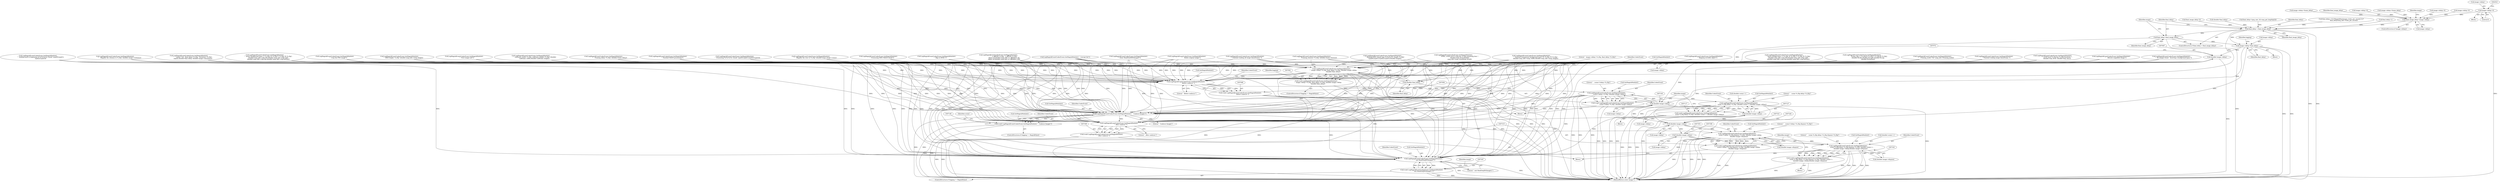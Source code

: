 digraph "0_ImageMagick_9eedb5660f1704cde8e8cd784c5c2a09dd2fd60f_0@pointer" {
"1002517" [label="(Call,image->delay=0)"];
"1007035" [label="(Call,final_image_delay=image->delay)"];
"1007045" [label="(Call,final_delay < final_image_delay)"];
"1007048" [label="(Call,final_delay=final_image_delay)"];
"1007051" [label="(Call,image->delay=final_delay)"];
"1007066" [label="(Call,(double) image->delay)"];
"1007062" [label="(Call,LogMagickEvent(CoderEvent,GetMagickModule(),\n        \"  image->delay=%.20g, final_delay=%.20g\",(double) image->delay,\n        (double) final_delay))"];
"1007060" [label="(Call,(void) LogMagickEvent(CoderEvent,GetMagickModule(),\n        \"  image->delay=%.20g, final_delay=%.20g\",(double) image->delay,\n        (double) final_delay))"];
"1007089" [label="(Call,LogMagickEvent(CoderEvent,GetMagickModule(),\n        \"  Before coalesce:\"))"];
"1007087" [label="(Call,(void) LogMagickEvent(CoderEvent,GetMagickModule(),\n        \"  Before coalesce:\"))"];
"1007095" [label="(Call,LogMagickEvent(CoderEvent,GetMagickModule(),\n        \"    scene 0 delay=%.20g\",(double) image->delay))"];
"1007093" [label="(Call,(void) LogMagickEvent(CoderEvent,GetMagickModule(),\n        \"    scene 0 delay=%.20g\",(double) image->delay))"];
"1007118" [label="(Call,LogMagickEvent(CoderEvent,GetMagickModule(),\n          \"    scene %.20g delay=%.20g\",(double) scene++,(double) image->delay))"];
"1007116" [label="(Call,(void) LogMagickEvent(CoderEvent,GetMagickModule(),\n          \"    scene %.20g delay=%.20g\",(double) scene++,(double) image->delay))"];
"1007147" [label="(Call,LogMagickEvent(CoderEvent,GetMagickModule(),\"  Coalesce Images\"))"];
"1007145" [label="(Call,(void) LogMagickEvent(CoderEvent,GetMagickModule(),\"  Coalesce Images\"))"];
"1007310" [label="(Call,LogMagickEvent(CoderEvent,GetMagickModule(),\n        \"  After coalesce:\"))"];
"1007308" [label="(Call,(void) LogMagickEvent(CoderEvent,GetMagickModule(),\n        \"  After coalesce:\"))"];
"1007316" [label="(Call,LogMagickEvent(CoderEvent,GetMagickModule(),\n        \"    scene 0 delay=%.20g dispose=%.20g\",(double) image->delay,\n        (double) image->dispose))"];
"1007314" [label="(Call,(void) LogMagickEvent(CoderEvent,GetMagickModule(),\n        \"    scene 0 delay=%.20g dispose=%.20g\",(double) image->delay,\n        (double) image->dispose))"];
"1007344" [label="(Call,LogMagickEvent(CoderEvent,GetMagickModule(),\n          \"    scene %.20g delay=%.20g dispose=%.20g\",(double) scene++,\n          (double) image->delay,(double) image->dispose))"];
"1007342" [label="(Call,(void) LogMagickEvent(CoderEvent,GetMagickModule(),\n          \"    scene %.20g delay=%.20g dispose=%.20g\",(double) scene++,\n          (double) image->delay,(double) image->dispose))"];
"1007368" [label="(Call,LogMagickEvent(CoderEvent,GetMagickModule(),\n      \"  exit ReadOneJNGImage();\"))"];
"1007366" [label="(Call,(void) LogMagickEvent(CoderEvent,GetMagickModule(),\n      \"  exit ReadOneJNGImage();\"))"];
"1007099" [label="(Call,(double) image->delay)"];
"1007126" [label="(Call,(double) image->delay)"];
"1007320" [label="(Call,(double) image->delay)"];
"1007352" [label="(Call,(double) image->delay)"];
"1007071" [label="(Call,(double) final_delay)"];
"1007320" [label="(Call,(double) image->delay)"];
"1007065" [label="(Literal,\"  image->delay=%.20g, final_delay=%.20g\")"];
"1007347" [label="(Literal,\"    scene %.20g delay=%.20g dispose=%.20g\")"];
"1007362" [label="(ControlStructure,if (logging != MagickFalse))"];
"1007045" [label="(Call,final_delay < final_image_delay)"];
"1004585" [label="(Call,image->delay=frame_delay)"];
"1007122" [label="(Call,(double) scene++)"];
"1007316" [label="(Call,LogMagickEvent(CoderEvent,GetMagickModule(),\n        \"    scene 0 delay=%.20g dispose=%.20g\",(double) image->delay,\n        (double) image->dispose))"];
"1007044" [label="(ControlStructure,if (final_delay < final_image_delay))"];
"1007308" [label="(Call,(void) LogMagickEvent(CoderEvent,GetMagickModule(),\n        \"  After coalesce:\"))"];
"1006373" [label="(Call,LogMagickEvent(CoderEvent,GetMagickModule(),\n                \"  Crop the PNG image\"))"];
"1007093" [label="(Call,(void) LogMagickEvent(CoderEvent,GetMagickModule(),\n        \"    scene 0 delay=%.20g\",(double) image->delay))"];
"1001307" [label="(Call,LogMagickEvent(CoderEvent,GetMagickModule(),\n                          \"  x_off[%d]: %.20g,  y_off[%d]: %.20g\",\n                          object_id,(double) mng_info->x_off[object_id],\n                          object_id,(double) mng_info->y_off[object_id]))"];
"1007120" [label="(Call,GetMagickModule())"];
"1007317" [label="(Identifier,CoderEvent)"];
"1006666" [label="(Call,LogMagickEvent(CoderEvent,GetMagickModule(),\n          \"  Finished reading image datastream.\"))"];
"1007313" [label="(Literal,\"  After coalesce:\")"];
"1007318" [label="(Call,GetMagickModule())"];
"1004318" [label="(Call,LogMagickEvent(CoderEvent,GetMagickModule(),\n                    \"  Inserted transparent background layer, W=%.20g, H=%.20g\",\n                    (double) mng_info->mng_width,(double) mng_info->mng_height))"];
"1007063" [label="(Identifier,CoderEvent)"];
"1007035" [label="(Call,final_image_delay=image->delay)"];
"1007128" [label="(Call,image->delay)"];
"1007141" [label="(ControlStructure,if (logging != MagickFalse))"];
"1007090" [label="(Identifier,CoderEvent)"];
"1007319" [label="(Literal,\"    scene 0 delay=%.20g dispose=%.20g\")"];
"1007368" [label="(Call,LogMagickEvent(CoderEvent,GetMagickModule(),\n      \"  exit ReadOneJNGImage();\"))"];
"1006215" [label="(Call,LogMagickEvent(CoderEvent,GetMagickModule(),\n                    \"  Finished MAGN processing\"))"];
"1007374" [label="(MethodReturn,static Image *)"];
"1001037" [label="(Call,final_delay=(png_uint_32) mng_get_long(&p[2]))"];
"1002408" [label="(Block,)"];
"1007352" [label="(Call,(double) image->delay)"];
"1007062" [label="(Call,LogMagickEvent(CoderEvent,GetMagickModule(),\n        \"  image->delay=%.20g, final_delay=%.20g\",(double) image->delay,\n        (double) final_delay))"];
"1007121" [label="(Literal,\"    scene %.20g delay=%.20g\")"];
"1007346" [label="(Call,GetMagickModule())"];
"1002532" [label="(Call,LogMagickEvent(CoderEvent,GetMagickModule(),\n                    \"  Insert backgd layer, L=%.20g, R=%.20g T=%.20g, B=%.20g\",\n                    (double) mng_info->clip.left,(double) mng_info->clip.right,\n                    (double) mng_info->clip.top,(double) mng_info->clip.bottom))"];
"1002386" [label="(Call,LogMagickEvent(CoderEvent,GetMagickModule(),\n                \"   subframe_width=%.20g, subframe_height=%.20g\",(double)\n                subframe_width,(double) subframe_height))"];
"1006901" [label="(Call,LogMagickEvent(CoderEvent,GetMagickModule(),\"  Corrupt list\"))"];
"1007089" [label="(Call,LogMagickEvent(CoderEvent,GetMagickModule(),\n        \"  Before coalesce:\"))"];
"1002085" [label="(Call,LogMagickEvent(CoderEvent,GetMagickModule(),\n                \"    Framing_mode=%d\",mng_info->framing_mode))"];
"1007369" [label="(Identifier,CoderEvent)"];
"1005016" [label="(Call,LogMagickEvent(CoderEvent,GetMagickModule(),\n                    \"    Allocate magnified image\"))"];
"1007047" [label="(Identifier,final_image_delay)"];
"1007046" [label="(Identifier,final_delay)"];
"1007037" [label="(Call,image->delay)"];
"1005193" [label="(Call,LogMagickEvent(CoderEvent,GetMagickModule(),\n                    \"    Magnify the rows to %.20g\",(double) large_image->rows))"];
"1000457" [label="(Call,LogMagickEvent(CoderEvent,GetMagickModule(),\n           \"  Reading MNG chunk type %c%c%c%c, length: %.20g\",\n           type[0],type[1],type[2],type[3],(double) length))"];
"1007078" [label="(Block,)"];
"1007048" [label="(Call,final_delay=final_image_delay)"];
"1007099" [label="(Call,(double) image->delay)"];
"1007041" [label="(Identifier,image)"];
"1007337" [label="(Block,)"];
"1007101" [label="(Call,image->delay)"];
"1007149" [label="(Call,GetMagickModule())"];
"1007076" [label="(Identifier,logging)"];
"1002305" [label="(Call,LogMagickEvent(CoderEvent,GetMagickModule(),\n                            \"    Frame_clip: L=%.20g R=%.20g T=%.20g B=%.20g\",\n                            (double) fb.left,(double) fb.right,(double) fb.top,\n                            (double) fb.bottom))"];
"1007111" [label="(Block,)"];
"1007370" [label="(Call,GetMagickModule())"];
"1003010" [label="(Call,LogMagickEvent(CoderEvent,GetMagickModule(),\n                    \"  LOOP level %.20g has %.20g iterations \",\n                    (double) loop_level, (double) loop_iters))"];
"1006713" [label="(Call,LogMagickEvent(CoderEvent,GetMagickModule(),\n          \"  No images found.  Inserting a background layer.\"))"];
"1007107" [label="(Identifier,image)"];
"1007348" [label="(Call,(double) scene++)"];
"1002518" [label="(Call,image->delay)"];
"1007060" [label="(Call,(void) LogMagickEvent(CoderEvent,GetMagickModule(),\n        \"  image->delay=%.20g, final_delay=%.20g\",(double) image->delay,\n        (double) final_delay))"];
"1007095" [label="(Call,LogMagickEvent(CoderEvent,GetMagickModule(),\n        \"    scene 0 delay=%.20g\",(double) image->delay))"];
"1007091" [label="(Call,GetMagickModule())"];
"1004405" [label="(Call,image->delay=0)"];
"1007053" [label="(Identifier,image)"];
"1002199" [label="(Call,LogMagickEvent(CoderEvent,GetMagickModule(),\n                            \"    Framing_delay=%.20g\",(double) frame_delay))"];
"1007310" [label="(Call,LogMagickEvent(CoderEvent,GetMagickModule(),\n        \"  After coalesce:\"))"];
"1002260" [label="(Call,LogMagickEvent(CoderEvent,GetMagickModule(),\n                            \"    Framing_timeout=%.20g\",(double) frame_timeout))"];
"1007092" [label="(Literal,\"  Before coalesce:\")"];
"1007068" [label="(Call,image->delay)"];
"1007051" [label="(Call,image->delay=final_delay)"];
"1007371" [label="(Literal,\"  exit ReadOneJNGImage();\")"];
"1004091" [label="(Call,LogMagickEvent(CoderEvent,GetMagickModule(),\n                \"  Skipping invisible object\"))"];
"1005747" [label="(Call,LogMagickEvent(CoderEvent,GetMagickModule(),\n                    \"    Magnify the columns to %.20g\",(double) image->columns))"];
"1007299" [label="(Block,)"];
"1007150" [label="(Literal,\"  Coalesce Images\")"];
"1007097" [label="(Call,GetMagickModule())"];
"1002517" [label="(Call,image->delay=0)"];
"1007119" [label="(Identifier,CoderEvent)"];
"1007148" [label="(Identifier,CoderEvent)"];
"1002521" [label="(Literal,0)"];
"1007031" [label="(ControlStructure,if (image->delay))"];
"1007152" [label="(Identifier,scene)"];
"1007312" [label="(Call,GetMagickModule())"];
"1007354" [label="(Call,image->delay)"];
"1004252" [label="(Call,image->delay=0)"];
"1001077" [label="(Call,LogMagickEvent(CoderEvent,GetMagickModule(),\n                  \"    repeat=%d,  final_delay=%.20g,  iterations=%.20g\",\n                  repeat,(double) final_delay, (double) image->iterations))"];
"1000269" [label="(Call,LogMagickEvent(CoderEvent,GetMagickModule(),\n    \"  Enter ReadOneMNGImage()\"))"];
"1005726" [label="(Call,LogMagickEvent(CoderEvent,GetMagickModule(),\n                    \"    Delete original image\"))"];
"1007058" [label="(Identifier,logging)"];
"1006999" [label="(Call,final_delay=1UL*MagickMax(image->ticks_per_second,1L)*\n            final_delay/mng_info->ticks_per_second)"];
"1007333" [label="(Identifier,image)"];
"1002050" [label="(Call,image->delay=frame_delay)"];
"1006687" [label="(Call,LogMagickEvent(CoderEvent,GetMagickModule(),\n      \"  Finished reading all image datastreams.\"))"];
"1007049" [label="(Identifier,final_delay)"];
"1007311" [label="(Identifier,CoderEvent)"];
"1007366" [label="(Call,(void) LogMagickEvent(CoderEvent,GetMagickModule(),\n      \"  exit ReadOneJNGImage();\"))"];
"1007145" [label="(Call,(void) LogMagickEvent(CoderEvent,GetMagickModule(),\"  Coalesce Images\"))"];
"1000369" [label="(Call,final_delay=1)"];
"1007116" [label="(Call,(void) LogMagickEvent(CoderEvent,GetMagickModule(),\n          \"    scene %.20g delay=%.20g\",(double) scene++,(double) image->delay))"];
"1007020" [label="(Call,final_image_delay=0)"];
"1007357" [label="(Call,(double) image->dispose)"];
"1007052" [label="(Call,image->delay)"];
"1007071" [label="(Call,(double) final_delay)"];
"1007147" [label="(Call,LogMagickEvent(CoderEvent,GetMagickModule(),\"  Coalesce Images\"))"];
"1007342" [label="(Call,(void) LogMagickEvent(CoderEvent,GetMagickModule(),\n          \"    scene %.20g delay=%.20g dispose=%.20g\",(double) scene++,\n          (double) image->delay,(double) image->dispose))"];
"1007373" [label="(Identifier,image)"];
"1004650" [label="(Call,LogMagickEvent(CoderEvent,GetMagickModule(),\n            \"  Seeking back to beginning of %c%c%c%c chunk\",type[0],type[1],\n            type[2],type[3]))"];
"1004476" [label="(Call,LogMagickEvent(CoderEvent,GetMagickModule(),\n                \"  Insert background layer, L=%.20g, R=%.20g T=%.20g, B=%.20g\",\n                (double) mng_info->clip.left,(double) mng_info->clip.right,\n                (double) mng_info->clip.top,(double) mng_info->clip.bottom))"];
"1007118" [label="(Call,LogMagickEvent(CoderEvent,GetMagickModule(),\n          \"    scene %.20g delay=%.20g\",(double) scene++,(double) image->delay))"];
"1000775" [label="(Call,LogMagickEvent(CoderEvent,GetMagickModule(),\n                  \"  MNG height: %.20g\",(double) mng_info->mng_height))"];
"1007345" [label="(Identifier,CoderEvent)"];
"1007126" [label="(Call,(double) image->delay)"];
"1007036" [label="(Identifier,final_image_delay)"];
"1006943" [label="(Call,LogMagickEvent(CoderEvent,GetMagickModule(),\n            \"  First image null\"))"];
"1007096" [label="(Identifier,CoderEvent)"];
"1004048" [label="(Call,LogMagickEvent(CoderEvent,GetMagickModule(),\n            \"  Processing %c%c%c%c chunk\",type[0],type[1],type[2],type[3]))"];
"1007098" [label="(Literal,\"    scene 0 delay=%.20g\")"];
"1007314" [label="(Call,(void) LogMagickEvent(CoderEvent,GetMagickModule(),\n        \"    scene 0 delay=%.20g dispose=%.20g\",(double) image->delay,\n        (double) image->dispose))"];
"1007055" [label="(Identifier,final_delay)"];
"1004786" [label="(Call,LogMagickEvent(CoderEvent,GetMagickModule(),\n                \"  Processing MNG MAGN chunk\"))"];
"1007344" [label="(Call,LogMagickEvent(CoderEvent,GetMagickModule(),\n          \"    scene %.20g delay=%.20g dispose=%.20g\",(double) scene++,\n          (double) image->delay,(double) image->dispose))"];
"1000676" [label="(Call,LogMagickEvent(CoderEvent,GetMagickModule(),\n                \"  Skip to IEND.\"))"];
"1007322" [label="(Call,image->delay)"];
"1007050" [label="(Identifier,final_image_delay)"];
"1001082" [label="(Call,(double) final_delay)"];
"1007087" [label="(Call,(void) LogMagickEvent(CoderEvent,GetMagickModule(),\n        \"  Before coalesce:\"))"];
"1007064" [label="(Call,GetMagickModule())"];
"1004594" [label="(Call,image->delay=0)"];
"1007066" [label="(Call,(double) image->delay)"];
"1007325" [label="(Call,(double) image->dispose)"];
"1007056" [label="(ControlStructure,if (logging != MagickFalse))"];
"1003126" [label="(Call,LogMagickEvent(CoderEvent,GetMagickModule(),\n                          \"  ENDL: LOOP level %.20g has %.20g remaining iters \",\n                            (double) loop_level,(double)\n                            mng_info->loop_count[loop_level]))"];
"1000181" [label="(Block,)"];
"1007073" [label="(Identifier,final_delay)"];
"1002517" -> "1002408"  [label="AST: "];
"1002517" -> "1002521"  [label="CFG: "];
"1002518" -> "1002517"  [label="AST: "];
"1002521" -> "1002517"  [label="AST: "];
"1002523" -> "1002517"  [label="CFG: "];
"1002517" -> "1007374"  [label="DDG: "];
"1002517" -> "1007035"  [label="DDG: "];
"1007035" -> "1007031"  [label="AST: "];
"1007035" -> "1007037"  [label="CFG: "];
"1007036" -> "1007035"  [label="AST: "];
"1007037" -> "1007035"  [label="AST: "];
"1007041" -> "1007035"  [label="CFG: "];
"1002050" -> "1007035"  [label="DDG: "];
"1004594" -> "1007035"  [label="DDG: "];
"1004405" -> "1007035"  [label="DDG: "];
"1004585" -> "1007035"  [label="DDG: "];
"1004252" -> "1007035"  [label="DDG: "];
"1007035" -> "1007045"  [label="DDG: "];
"1007045" -> "1007044"  [label="AST: "];
"1007045" -> "1007047"  [label="CFG: "];
"1007046" -> "1007045"  [label="AST: "];
"1007047" -> "1007045"  [label="AST: "];
"1007049" -> "1007045"  [label="CFG: "];
"1007053" -> "1007045"  [label="CFG: "];
"1007045" -> "1007374"  [label="DDG: "];
"1007045" -> "1007374"  [label="DDG: "];
"1006999" -> "1007045"  [label="DDG: "];
"1000369" -> "1007045"  [label="DDG: "];
"1001037" -> "1007045"  [label="DDG: "];
"1001082" -> "1007045"  [label="DDG: "];
"1007020" -> "1007045"  [label="DDG: "];
"1007045" -> "1007048"  [label="DDG: "];
"1007045" -> "1007051"  [label="DDG: "];
"1007045" -> "1007071"  [label="DDG: "];
"1007048" -> "1007044"  [label="AST: "];
"1007048" -> "1007050"  [label="CFG: "];
"1007049" -> "1007048"  [label="AST: "];
"1007050" -> "1007048"  [label="AST: "];
"1007053" -> "1007048"  [label="CFG: "];
"1007048" -> "1007374"  [label="DDG: "];
"1007048" -> "1007051"  [label="DDG: "];
"1007048" -> "1007071"  [label="DDG: "];
"1007051" -> "1000181"  [label="AST: "];
"1007051" -> "1007055"  [label="CFG: "];
"1007052" -> "1007051"  [label="AST: "];
"1007055" -> "1007051"  [label="AST: "];
"1007058" -> "1007051"  [label="CFG: "];
"1007051" -> "1007374"  [label="DDG: "];
"1007051" -> "1007374"  [label="DDG: "];
"1007051" -> "1007066"  [label="DDG: "];
"1007051" -> "1007099"  [label="DDG: "];
"1007051" -> "1007320"  [label="DDG: "];
"1007066" -> "1007062"  [label="AST: "];
"1007066" -> "1007068"  [label="CFG: "];
"1007067" -> "1007066"  [label="AST: "];
"1007068" -> "1007066"  [label="AST: "];
"1007072" -> "1007066"  [label="CFG: "];
"1007066" -> "1007374"  [label="DDG: "];
"1007066" -> "1007062"  [label="DDG: "];
"1007066" -> "1007099"  [label="DDG: "];
"1007066" -> "1007320"  [label="DDG: "];
"1007062" -> "1007060"  [label="AST: "];
"1007062" -> "1007071"  [label="CFG: "];
"1007063" -> "1007062"  [label="AST: "];
"1007064" -> "1007062"  [label="AST: "];
"1007065" -> "1007062"  [label="AST: "];
"1007071" -> "1007062"  [label="AST: "];
"1007060" -> "1007062"  [label="CFG: "];
"1007062" -> "1007374"  [label="DDG: "];
"1007062" -> "1007374"  [label="DDG: "];
"1007062" -> "1007374"  [label="DDG: "];
"1007062" -> "1007374"  [label="DDG: "];
"1007062" -> "1007060"  [label="DDG: "];
"1007062" -> "1007060"  [label="DDG: "];
"1007062" -> "1007060"  [label="DDG: "];
"1007062" -> "1007060"  [label="DDG: "];
"1007062" -> "1007060"  [label="DDG: "];
"1002305" -> "1007062"  [label="DDG: "];
"1006373" -> "1007062"  [label="DDG: "];
"1001077" -> "1007062"  [label="DDG: "];
"1004091" -> "1007062"  [label="DDG: "];
"1006901" -> "1007062"  [label="DDG: "];
"1004318" -> "1007062"  [label="DDG: "];
"1006687" -> "1007062"  [label="DDG: "];
"1006943" -> "1007062"  [label="DDG: "];
"1000269" -> "1007062"  [label="DDG: "];
"1002085" -> "1007062"  [label="DDG: "];
"1005747" -> "1007062"  [label="DDG: "];
"1002532" -> "1007062"  [label="DDG: "];
"1003010" -> "1007062"  [label="DDG: "];
"1000676" -> "1007062"  [label="DDG: "];
"1004786" -> "1007062"  [label="DDG: "];
"1002386" -> "1007062"  [label="DDG: "];
"1005726" -> "1007062"  [label="DDG: "];
"1000775" -> "1007062"  [label="DDG: "];
"1005016" -> "1007062"  [label="DDG: "];
"1006713" -> "1007062"  [label="DDG: "];
"1001307" -> "1007062"  [label="DDG: "];
"1004048" -> "1007062"  [label="DDG: "];
"1002199" -> "1007062"  [label="DDG: "];
"1004650" -> "1007062"  [label="DDG: "];
"1004476" -> "1007062"  [label="DDG: "];
"1003126" -> "1007062"  [label="DDG: "];
"1005193" -> "1007062"  [label="DDG: "];
"1006666" -> "1007062"  [label="DDG: "];
"1002260" -> "1007062"  [label="DDG: "];
"1006215" -> "1007062"  [label="DDG: "];
"1000457" -> "1007062"  [label="DDG: "];
"1007071" -> "1007062"  [label="DDG: "];
"1007062" -> "1007089"  [label="DDG: "];
"1007062" -> "1007147"  [label="DDG: "];
"1007062" -> "1007310"  [label="DDG: "];
"1007062" -> "1007368"  [label="DDG: "];
"1007060" -> "1007056"  [label="AST: "];
"1007061" -> "1007060"  [label="AST: "];
"1007076" -> "1007060"  [label="CFG: "];
"1007060" -> "1007374"  [label="DDG: "];
"1007060" -> "1007374"  [label="DDG: "];
"1007089" -> "1007087"  [label="AST: "];
"1007089" -> "1007092"  [label="CFG: "];
"1007090" -> "1007089"  [label="AST: "];
"1007091" -> "1007089"  [label="AST: "];
"1007092" -> "1007089"  [label="AST: "];
"1007087" -> "1007089"  [label="CFG: "];
"1007089" -> "1007087"  [label="DDG: "];
"1007089" -> "1007087"  [label="DDG: "];
"1007089" -> "1007087"  [label="DDG: "];
"1002305" -> "1007089"  [label="DDG: "];
"1006373" -> "1007089"  [label="DDG: "];
"1001077" -> "1007089"  [label="DDG: "];
"1004091" -> "1007089"  [label="DDG: "];
"1006901" -> "1007089"  [label="DDG: "];
"1004318" -> "1007089"  [label="DDG: "];
"1006687" -> "1007089"  [label="DDG: "];
"1006943" -> "1007089"  [label="DDG: "];
"1000269" -> "1007089"  [label="DDG: "];
"1002085" -> "1007089"  [label="DDG: "];
"1005747" -> "1007089"  [label="DDG: "];
"1002532" -> "1007089"  [label="DDG: "];
"1003010" -> "1007089"  [label="DDG: "];
"1000676" -> "1007089"  [label="DDG: "];
"1004786" -> "1007089"  [label="DDG: "];
"1002386" -> "1007089"  [label="DDG: "];
"1005726" -> "1007089"  [label="DDG: "];
"1000775" -> "1007089"  [label="DDG: "];
"1005016" -> "1007089"  [label="DDG: "];
"1006713" -> "1007089"  [label="DDG: "];
"1001307" -> "1007089"  [label="DDG: "];
"1004048" -> "1007089"  [label="DDG: "];
"1002199" -> "1007089"  [label="DDG: "];
"1004650" -> "1007089"  [label="DDG: "];
"1004476" -> "1007089"  [label="DDG: "];
"1003126" -> "1007089"  [label="DDG: "];
"1005193" -> "1007089"  [label="DDG: "];
"1006666" -> "1007089"  [label="DDG: "];
"1002260" -> "1007089"  [label="DDG: "];
"1006215" -> "1007089"  [label="DDG: "];
"1000457" -> "1007089"  [label="DDG: "];
"1007089" -> "1007095"  [label="DDG: "];
"1007087" -> "1007078"  [label="AST: "];
"1007088" -> "1007087"  [label="AST: "];
"1007094" -> "1007087"  [label="CFG: "];
"1007087" -> "1007374"  [label="DDG: "];
"1007087" -> "1007374"  [label="DDG: "];
"1007095" -> "1007093"  [label="AST: "];
"1007095" -> "1007099"  [label="CFG: "];
"1007096" -> "1007095"  [label="AST: "];
"1007097" -> "1007095"  [label="AST: "];
"1007098" -> "1007095"  [label="AST: "];
"1007099" -> "1007095"  [label="AST: "];
"1007093" -> "1007095"  [label="CFG: "];
"1007095" -> "1007374"  [label="DDG: "];
"1007095" -> "1007374"  [label="DDG: "];
"1007095" -> "1007374"  [label="DDG: "];
"1007095" -> "1007093"  [label="DDG: "];
"1007095" -> "1007093"  [label="DDG: "];
"1007095" -> "1007093"  [label="DDG: "];
"1007095" -> "1007093"  [label="DDG: "];
"1007099" -> "1007095"  [label="DDG: "];
"1007095" -> "1007118"  [label="DDG: "];
"1007095" -> "1007147"  [label="DDG: "];
"1007095" -> "1007310"  [label="DDG: "];
"1007095" -> "1007368"  [label="DDG: "];
"1007093" -> "1007078"  [label="AST: "];
"1007094" -> "1007093"  [label="AST: "];
"1007107" -> "1007093"  [label="CFG: "];
"1007093" -> "1007374"  [label="DDG: "];
"1007093" -> "1007374"  [label="DDG: "];
"1007118" -> "1007116"  [label="AST: "];
"1007118" -> "1007126"  [label="CFG: "];
"1007119" -> "1007118"  [label="AST: "];
"1007120" -> "1007118"  [label="AST: "];
"1007121" -> "1007118"  [label="AST: "];
"1007122" -> "1007118"  [label="AST: "];
"1007126" -> "1007118"  [label="AST: "];
"1007116" -> "1007118"  [label="CFG: "];
"1007118" -> "1007374"  [label="DDG: "];
"1007118" -> "1007374"  [label="DDG: "];
"1007118" -> "1007374"  [label="DDG: "];
"1007118" -> "1007374"  [label="DDG: "];
"1007118" -> "1007116"  [label="DDG: "];
"1007118" -> "1007116"  [label="DDG: "];
"1007118" -> "1007116"  [label="DDG: "];
"1007118" -> "1007116"  [label="DDG: "];
"1007118" -> "1007116"  [label="DDG: "];
"1007126" -> "1007118"  [label="DDG: "];
"1007118" -> "1007147"  [label="DDG: "];
"1007118" -> "1007310"  [label="DDG: "];
"1007118" -> "1007368"  [label="DDG: "];
"1007116" -> "1007111"  [label="AST: "];
"1007117" -> "1007116"  [label="AST: "];
"1007107" -> "1007116"  [label="CFG: "];
"1007116" -> "1007374"  [label="DDG: "];
"1007116" -> "1007374"  [label="DDG: "];
"1007147" -> "1007145"  [label="AST: "];
"1007147" -> "1007150"  [label="CFG: "];
"1007148" -> "1007147"  [label="AST: "];
"1007149" -> "1007147"  [label="AST: "];
"1007150" -> "1007147"  [label="AST: "];
"1007145" -> "1007147"  [label="CFG: "];
"1007147" -> "1007374"  [label="DDG: "];
"1007147" -> "1007374"  [label="DDG: "];
"1007147" -> "1007145"  [label="DDG: "];
"1007147" -> "1007145"  [label="DDG: "];
"1007147" -> "1007145"  [label="DDG: "];
"1002305" -> "1007147"  [label="DDG: "];
"1006373" -> "1007147"  [label="DDG: "];
"1001077" -> "1007147"  [label="DDG: "];
"1004091" -> "1007147"  [label="DDG: "];
"1006901" -> "1007147"  [label="DDG: "];
"1004318" -> "1007147"  [label="DDG: "];
"1006687" -> "1007147"  [label="DDG: "];
"1006943" -> "1007147"  [label="DDG: "];
"1002085" -> "1007147"  [label="DDG: "];
"1005747" -> "1007147"  [label="DDG: "];
"1002532" -> "1007147"  [label="DDG: "];
"1003010" -> "1007147"  [label="DDG: "];
"1000676" -> "1007147"  [label="DDG: "];
"1004786" -> "1007147"  [label="DDG: "];
"1002386" -> "1007147"  [label="DDG: "];
"1005726" -> "1007147"  [label="DDG: "];
"1000775" -> "1007147"  [label="DDG: "];
"1005016" -> "1007147"  [label="DDG: "];
"1006713" -> "1007147"  [label="DDG: "];
"1001307" -> "1007147"  [label="DDG: "];
"1004048" -> "1007147"  [label="DDG: "];
"1002199" -> "1007147"  [label="DDG: "];
"1004650" -> "1007147"  [label="DDG: "];
"1004476" -> "1007147"  [label="DDG: "];
"1003126" -> "1007147"  [label="DDG: "];
"1005193" -> "1007147"  [label="DDG: "];
"1006666" -> "1007147"  [label="DDG: "];
"1002260" -> "1007147"  [label="DDG: "];
"1006215" -> "1007147"  [label="DDG: "];
"1000457" -> "1007147"  [label="DDG: "];
"1000269" -> "1007147"  [label="DDG: "];
"1007147" -> "1007310"  [label="DDG: "];
"1007147" -> "1007368"  [label="DDG: "];
"1007145" -> "1007141"  [label="AST: "];
"1007146" -> "1007145"  [label="AST: "];
"1007152" -> "1007145"  [label="CFG: "];
"1007145" -> "1007374"  [label="DDG: "];
"1007145" -> "1007374"  [label="DDG: "];
"1007310" -> "1007308"  [label="AST: "];
"1007310" -> "1007313"  [label="CFG: "];
"1007311" -> "1007310"  [label="AST: "];
"1007312" -> "1007310"  [label="AST: "];
"1007313" -> "1007310"  [label="AST: "];
"1007308" -> "1007310"  [label="CFG: "];
"1007310" -> "1007308"  [label="DDG: "];
"1007310" -> "1007308"  [label="DDG: "];
"1007310" -> "1007308"  [label="DDG: "];
"1002305" -> "1007310"  [label="DDG: "];
"1006373" -> "1007310"  [label="DDG: "];
"1001077" -> "1007310"  [label="DDG: "];
"1004091" -> "1007310"  [label="DDG: "];
"1006901" -> "1007310"  [label="DDG: "];
"1004318" -> "1007310"  [label="DDG: "];
"1006687" -> "1007310"  [label="DDG: "];
"1006943" -> "1007310"  [label="DDG: "];
"1005747" -> "1007310"  [label="DDG: "];
"1002532" -> "1007310"  [label="DDG: "];
"1003010" -> "1007310"  [label="DDG: "];
"1000676" -> "1007310"  [label="DDG: "];
"1004786" -> "1007310"  [label="DDG: "];
"1002386" -> "1007310"  [label="DDG: "];
"1005726" -> "1007310"  [label="DDG: "];
"1000775" -> "1007310"  [label="DDG: "];
"1005016" -> "1007310"  [label="DDG: "];
"1006713" -> "1007310"  [label="DDG: "];
"1001307" -> "1007310"  [label="DDG: "];
"1004048" -> "1007310"  [label="DDG: "];
"1002199" -> "1007310"  [label="DDG: "];
"1004650" -> "1007310"  [label="DDG: "];
"1004476" -> "1007310"  [label="DDG: "];
"1003126" -> "1007310"  [label="DDG: "];
"1005193" -> "1007310"  [label="DDG: "];
"1006666" -> "1007310"  [label="DDG: "];
"1002260" -> "1007310"  [label="DDG: "];
"1006215" -> "1007310"  [label="DDG: "];
"1000457" -> "1007310"  [label="DDG: "];
"1000269" -> "1007310"  [label="DDG: "];
"1002085" -> "1007310"  [label="DDG: "];
"1007310" -> "1007316"  [label="DDG: "];
"1007308" -> "1007299"  [label="AST: "];
"1007309" -> "1007308"  [label="AST: "];
"1007315" -> "1007308"  [label="CFG: "];
"1007308" -> "1007374"  [label="DDG: "];
"1007308" -> "1007374"  [label="DDG: "];
"1007316" -> "1007314"  [label="AST: "];
"1007316" -> "1007325"  [label="CFG: "];
"1007317" -> "1007316"  [label="AST: "];
"1007318" -> "1007316"  [label="AST: "];
"1007319" -> "1007316"  [label="AST: "];
"1007320" -> "1007316"  [label="AST: "];
"1007325" -> "1007316"  [label="AST: "];
"1007314" -> "1007316"  [label="CFG: "];
"1007316" -> "1007374"  [label="DDG: "];
"1007316" -> "1007374"  [label="DDG: "];
"1007316" -> "1007374"  [label="DDG: "];
"1007316" -> "1007374"  [label="DDG: "];
"1007316" -> "1007314"  [label="DDG: "];
"1007316" -> "1007314"  [label="DDG: "];
"1007316" -> "1007314"  [label="DDG: "];
"1007316" -> "1007314"  [label="DDG: "];
"1007316" -> "1007314"  [label="DDG: "];
"1007320" -> "1007316"  [label="DDG: "];
"1007325" -> "1007316"  [label="DDG: "];
"1007316" -> "1007344"  [label="DDG: "];
"1007316" -> "1007368"  [label="DDG: "];
"1007314" -> "1007299"  [label="AST: "];
"1007315" -> "1007314"  [label="AST: "];
"1007333" -> "1007314"  [label="CFG: "];
"1007314" -> "1007374"  [label="DDG: "];
"1007314" -> "1007374"  [label="DDG: "];
"1007344" -> "1007342"  [label="AST: "];
"1007344" -> "1007357"  [label="CFG: "];
"1007345" -> "1007344"  [label="AST: "];
"1007346" -> "1007344"  [label="AST: "];
"1007347" -> "1007344"  [label="AST: "];
"1007348" -> "1007344"  [label="AST: "];
"1007352" -> "1007344"  [label="AST: "];
"1007357" -> "1007344"  [label="AST: "];
"1007342" -> "1007344"  [label="CFG: "];
"1007344" -> "1007374"  [label="DDG: "];
"1007344" -> "1007374"  [label="DDG: "];
"1007344" -> "1007374"  [label="DDG: "];
"1007344" -> "1007374"  [label="DDG: "];
"1007344" -> "1007374"  [label="DDG: "];
"1007344" -> "1007342"  [label="DDG: "];
"1007344" -> "1007342"  [label="DDG: "];
"1007344" -> "1007342"  [label="DDG: "];
"1007344" -> "1007342"  [label="DDG: "];
"1007344" -> "1007342"  [label="DDG: "];
"1007344" -> "1007342"  [label="DDG: "];
"1007352" -> "1007344"  [label="DDG: "];
"1007357" -> "1007344"  [label="DDG: "];
"1007344" -> "1007368"  [label="DDG: "];
"1007342" -> "1007337"  [label="AST: "];
"1007343" -> "1007342"  [label="AST: "];
"1007333" -> "1007342"  [label="CFG: "];
"1007342" -> "1007374"  [label="DDG: "];
"1007342" -> "1007374"  [label="DDG: "];
"1007368" -> "1007366"  [label="AST: "];
"1007368" -> "1007371"  [label="CFG: "];
"1007369" -> "1007368"  [label="AST: "];
"1007370" -> "1007368"  [label="AST: "];
"1007371" -> "1007368"  [label="AST: "];
"1007366" -> "1007368"  [label="CFG: "];
"1007368" -> "1007374"  [label="DDG: "];
"1007368" -> "1007374"  [label="DDG: "];
"1007368" -> "1007366"  [label="DDG: "];
"1007368" -> "1007366"  [label="DDG: "];
"1007368" -> "1007366"  [label="DDG: "];
"1002305" -> "1007368"  [label="DDG: "];
"1006373" -> "1007368"  [label="DDG: "];
"1001077" -> "1007368"  [label="DDG: "];
"1004091" -> "1007368"  [label="DDG: "];
"1006901" -> "1007368"  [label="DDG: "];
"1004318" -> "1007368"  [label="DDG: "];
"1006687" -> "1007368"  [label="DDG: "];
"1006943" -> "1007368"  [label="DDG: "];
"1005747" -> "1007368"  [label="DDG: "];
"1002532" -> "1007368"  [label="DDG: "];
"1003010" -> "1007368"  [label="DDG: "];
"1000676" -> "1007368"  [label="DDG: "];
"1004786" -> "1007368"  [label="DDG: "];
"1002386" -> "1007368"  [label="DDG: "];
"1005726" -> "1007368"  [label="DDG: "];
"1000775" -> "1007368"  [label="DDG: "];
"1005016" -> "1007368"  [label="DDG: "];
"1006713" -> "1007368"  [label="DDG: "];
"1001307" -> "1007368"  [label="DDG: "];
"1004048" -> "1007368"  [label="DDG: "];
"1002199" -> "1007368"  [label="DDG: "];
"1004650" -> "1007368"  [label="DDG: "];
"1004476" -> "1007368"  [label="DDG: "];
"1003126" -> "1007368"  [label="DDG: "];
"1005193" -> "1007368"  [label="DDG: "];
"1006666" -> "1007368"  [label="DDG: "];
"1002260" -> "1007368"  [label="DDG: "];
"1006215" -> "1007368"  [label="DDG: "];
"1000457" -> "1007368"  [label="DDG: "];
"1000269" -> "1007368"  [label="DDG: "];
"1002085" -> "1007368"  [label="DDG: "];
"1007366" -> "1007362"  [label="AST: "];
"1007367" -> "1007366"  [label="AST: "];
"1007373" -> "1007366"  [label="CFG: "];
"1007366" -> "1007374"  [label="DDG: "];
"1007366" -> "1007374"  [label="DDG: "];
"1007099" -> "1007101"  [label="CFG: "];
"1007100" -> "1007099"  [label="AST: "];
"1007101" -> "1007099"  [label="AST: "];
"1007099" -> "1007374"  [label="DDG: "];
"1007099" -> "1007126"  [label="DDG: "];
"1007099" -> "1007320"  [label="DDG: "];
"1007126" -> "1007128"  [label="CFG: "];
"1007127" -> "1007126"  [label="AST: "];
"1007128" -> "1007126"  [label="AST: "];
"1007126" -> "1007374"  [label="DDG: "];
"1007126" -> "1007320"  [label="DDG: "];
"1007320" -> "1007322"  [label="CFG: "];
"1007321" -> "1007320"  [label="AST: "];
"1007322" -> "1007320"  [label="AST: "];
"1007326" -> "1007320"  [label="CFG: "];
"1007320" -> "1007374"  [label="DDG: "];
"1007320" -> "1007352"  [label="DDG: "];
"1007352" -> "1007354"  [label="CFG: "];
"1007353" -> "1007352"  [label="AST: "];
"1007354" -> "1007352"  [label="AST: "];
"1007358" -> "1007352"  [label="CFG: "];
"1007352" -> "1007374"  [label="DDG: "];
"1007071" -> "1007073"  [label="CFG: "];
"1007072" -> "1007071"  [label="AST: "];
"1007073" -> "1007071"  [label="AST: "];
"1007071" -> "1007374"  [label="DDG: "];
}
